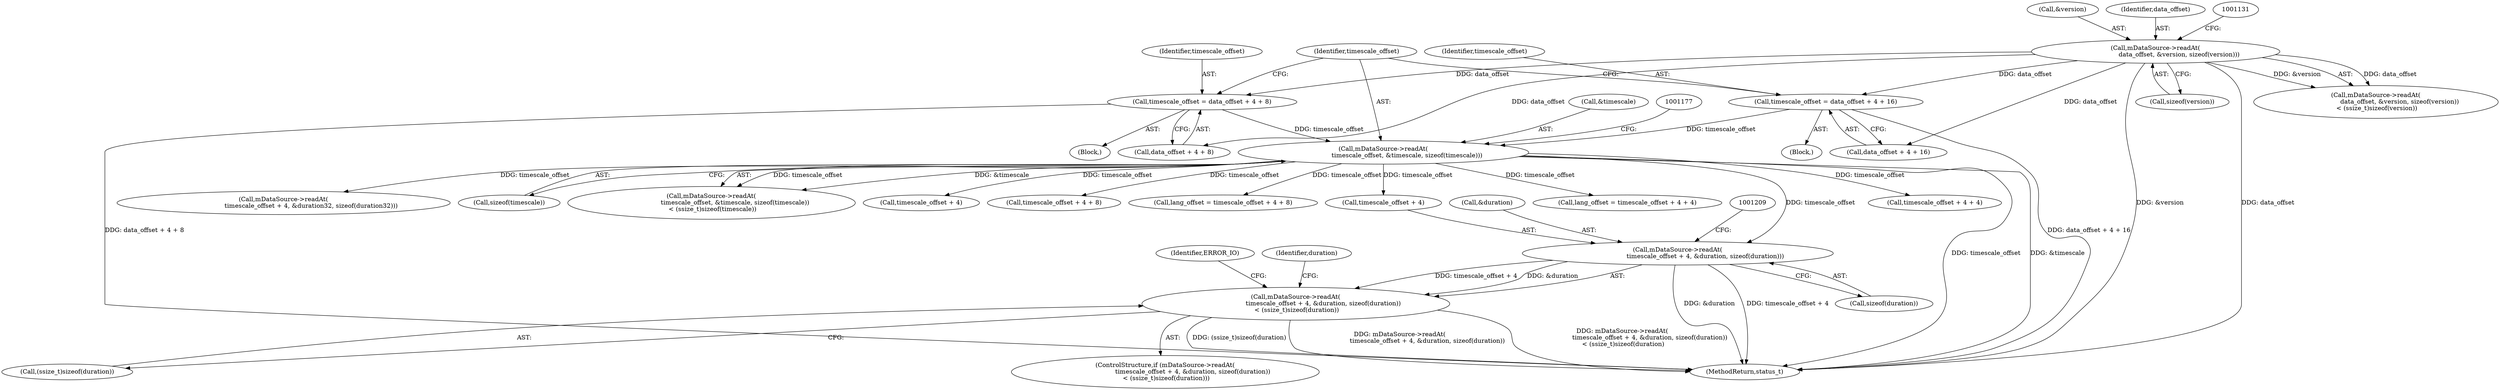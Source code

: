 digraph "0_Android_6fe85f7e15203e48df2cc3e8e1c4bc6ad49dc968@API" {
"1001200" [label="(Call,mDataSource->readAt(\n                            timescale_offset + 4, &duration, sizeof(duration)))"];
"1001170" [label="(Call,mDataSource->readAt(\n                        timescale_offset, &timescale, sizeof(timescale)))"];
"1001143" [label="(Call,timescale_offset = data_offset + 4 + 16)"];
"1001124" [label="(Call,mDataSource->readAt(\n                        data_offset, &version, sizeof(version)))"];
"1001156" [label="(Call,timescale_offset = data_offset + 4 + 8)"];
"1001199" [label="(Call,mDataSource->readAt(\n                            timescale_offset + 4, &duration, sizeof(duration))\n < (ssize_t)sizeof(duration))"];
"1001201" [label="(Call,timescale_offset + 4)"];
"1001172" [label="(Call,&timescale)"];
"1001126" [label="(Call,&version)"];
"1001288" [label="(Call,lang_offset = timescale_offset + 4 + 4)"];
"1001128" [label="(Call,sizeof(version))"];
"1001144" [label="(Identifier,timescale_offset)"];
"1001157" [label="(Identifier,timescale_offset)"];
"1001214" [label="(Identifier,ERROR_IO)"];
"1002931" [label="(MethodReturn,status_t)"];
"1001123" [label="(Call,mDataSource->readAt(\n                        data_offset, &version, sizeof(version))\n < (ssize_t)sizeof(version))"];
"1001198" [label="(ControlStructure,if (mDataSource->readAt(\n                            timescale_offset + 4, &duration, sizeof(duration))\n < (ssize_t)sizeof(duration)))"];
"1001290" [label="(Call,timescale_offset + 4 + 4)"];
"1001199" [label="(Call,mDataSource->readAt(\n                            timescale_offset + 4, &duration, sizeof(duration))\n < (ssize_t)sizeof(duration))"];
"1001206" [label="(Call,sizeof(duration))"];
"1001156" [label="(Call,timescale_offset = data_offset + 4 + 8)"];
"1001143" [label="(Call,timescale_offset = data_offset + 4 + 16)"];
"1001155" [label="(Block,)"];
"1001142" [label="(Block,)"];
"1001230" [label="(Call,mDataSource->readAt(\n                            timescale_offset + 4, &duration32, sizeof(duration32)))"];
"1001125" [label="(Identifier,data_offset)"];
"1001208" [label="(Call,(ssize_t)sizeof(duration))"];
"1001158" [label="(Call,data_offset + 4 + 8)"];
"1001174" [label="(Call,sizeof(timescale))"];
"1001170" [label="(Call,mDataSource->readAt(\n                        timescale_offset, &timescale, sizeof(timescale)))"];
"1001171" [label="(Identifier,timescale_offset)"];
"1001217" [label="(Identifier,duration)"];
"1001169" [label="(Call,mDataSource->readAt(\n                        timescale_offset, &timescale, sizeof(timescale))\n < (ssize_t)sizeof(timescale))"];
"1001231" [label="(Call,timescale_offset + 4)"];
"1001145" [label="(Call,data_offset + 4 + 16)"];
"1001277" [label="(Call,timescale_offset + 4 + 8)"];
"1001124" [label="(Call,mDataSource->readAt(\n                        data_offset, &version, sizeof(version)))"];
"1001204" [label="(Call,&duration)"];
"1001275" [label="(Call,lang_offset = timescale_offset + 4 + 8)"];
"1001200" [label="(Call,mDataSource->readAt(\n                            timescale_offset + 4, &duration, sizeof(duration)))"];
"1001200" -> "1001199"  [label="AST: "];
"1001200" -> "1001206"  [label="CFG: "];
"1001201" -> "1001200"  [label="AST: "];
"1001204" -> "1001200"  [label="AST: "];
"1001206" -> "1001200"  [label="AST: "];
"1001209" -> "1001200"  [label="CFG: "];
"1001200" -> "1002931"  [label="DDG: &duration"];
"1001200" -> "1002931"  [label="DDG: timescale_offset + 4"];
"1001200" -> "1001199"  [label="DDG: timescale_offset + 4"];
"1001200" -> "1001199"  [label="DDG: &duration"];
"1001170" -> "1001200"  [label="DDG: timescale_offset"];
"1001170" -> "1001169"  [label="AST: "];
"1001170" -> "1001174"  [label="CFG: "];
"1001171" -> "1001170"  [label="AST: "];
"1001172" -> "1001170"  [label="AST: "];
"1001174" -> "1001170"  [label="AST: "];
"1001177" -> "1001170"  [label="CFG: "];
"1001170" -> "1002931"  [label="DDG: &timescale"];
"1001170" -> "1002931"  [label="DDG: timescale_offset"];
"1001170" -> "1001169"  [label="DDG: timescale_offset"];
"1001170" -> "1001169"  [label="DDG: &timescale"];
"1001143" -> "1001170"  [label="DDG: timescale_offset"];
"1001156" -> "1001170"  [label="DDG: timescale_offset"];
"1001170" -> "1001201"  [label="DDG: timescale_offset"];
"1001170" -> "1001230"  [label="DDG: timescale_offset"];
"1001170" -> "1001231"  [label="DDG: timescale_offset"];
"1001170" -> "1001275"  [label="DDG: timescale_offset"];
"1001170" -> "1001277"  [label="DDG: timescale_offset"];
"1001170" -> "1001288"  [label="DDG: timescale_offset"];
"1001170" -> "1001290"  [label="DDG: timescale_offset"];
"1001143" -> "1001142"  [label="AST: "];
"1001143" -> "1001145"  [label="CFG: "];
"1001144" -> "1001143"  [label="AST: "];
"1001145" -> "1001143"  [label="AST: "];
"1001171" -> "1001143"  [label="CFG: "];
"1001143" -> "1002931"  [label="DDG: data_offset + 4 + 16"];
"1001124" -> "1001143"  [label="DDG: data_offset"];
"1001124" -> "1001123"  [label="AST: "];
"1001124" -> "1001128"  [label="CFG: "];
"1001125" -> "1001124"  [label="AST: "];
"1001126" -> "1001124"  [label="AST: "];
"1001128" -> "1001124"  [label="AST: "];
"1001131" -> "1001124"  [label="CFG: "];
"1001124" -> "1002931"  [label="DDG: &version"];
"1001124" -> "1002931"  [label="DDG: data_offset"];
"1001124" -> "1001123"  [label="DDG: data_offset"];
"1001124" -> "1001123"  [label="DDG: &version"];
"1001124" -> "1001145"  [label="DDG: data_offset"];
"1001124" -> "1001156"  [label="DDG: data_offset"];
"1001124" -> "1001158"  [label="DDG: data_offset"];
"1001156" -> "1001155"  [label="AST: "];
"1001156" -> "1001158"  [label="CFG: "];
"1001157" -> "1001156"  [label="AST: "];
"1001158" -> "1001156"  [label="AST: "];
"1001171" -> "1001156"  [label="CFG: "];
"1001156" -> "1002931"  [label="DDG: data_offset + 4 + 8"];
"1001199" -> "1001198"  [label="AST: "];
"1001199" -> "1001208"  [label="CFG: "];
"1001208" -> "1001199"  [label="AST: "];
"1001214" -> "1001199"  [label="CFG: "];
"1001217" -> "1001199"  [label="CFG: "];
"1001199" -> "1002931"  [label="DDG: mDataSource->readAt(\n                            timescale_offset + 4, &duration, sizeof(duration))\n < (ssize_t)sizeof(duration)"];
"1001199" -> "1002931"  [label="DDG: (ssize_t)sizeof(duration)"];
"1001199" -> "1002931"  [label="DDG: mDataSource->readAt(\n                            timescale_offset + 4, &duration, sizeof(duration))"];
}
